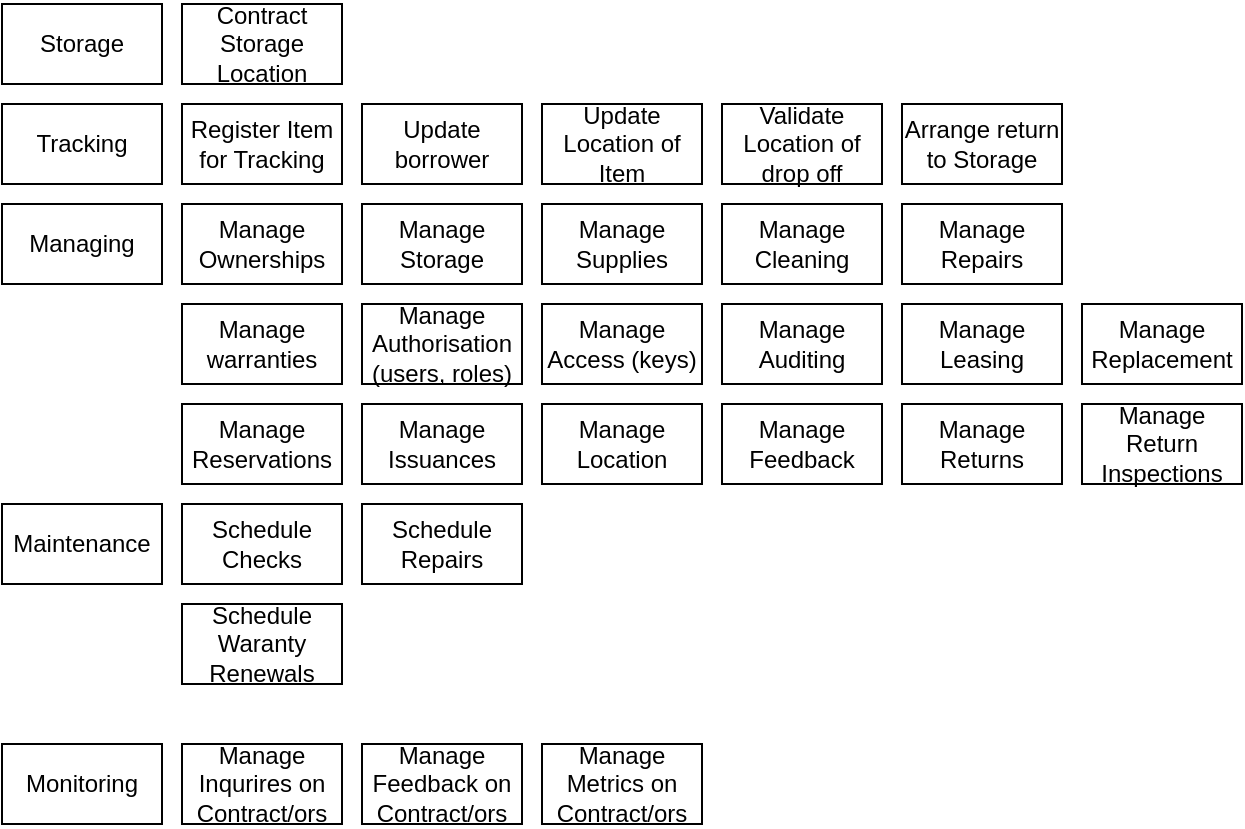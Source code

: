 <mxfile version="18.1.1" type="google"><diagram id="4mwnBP6dpytUwjTtTBPt" name="Fleet"><mxGraphModel grid="1" page="1" gridSize="10" guides="1" tooltips="1" connect="1" arrows="1" fold="1" pageScale="1" pageWidth="827" pageHeight="1169" math="0" shadow="0"><root><mxCell id="XM60UuKWSV43YETC-fOh-0"/><mxCell id="XM60UuKWSV43YETC-fOh-1" parent="XM60UuKWSV43YETC-fOh-0"/><mxCell id="kKXoszoxwUOLqP2EIiU2-0" value="Managing" style="rounded=0;whiteSpace=wrap;html=1;" vertex="1" parent="XM60UuKWSV43YETC-fOh-1"><mxGeometry x="200" y="130" width="80" height="40" as="geometry"/></mxCell><mxCell id="kKXoszoxwUOLqP2EIiU2-1" value="Manage Reservations" style="rounded=0;whiteSpace=wrap;html=1;" vertex="1" parent="XM60UuKWSV43YETC-fOh-1"><mxGeometry x="290" y="230" width="80" height="40" as="geometry"/></mxCell><mxCell id="kKXoszoxwUOLqP2EIiU2-3" value="Schedule Checks" style="rounded=0;whiteSpace=wrap;html=1;" vertex="1" parent="XM60UuKWSV43YETC-fOh-1"><mxGeometry x="290" y="280" width="80" height="40" as="geometry"/></mxCell><mxCell id="kKXoszoxwUOLqP2EIiU2-4" value="Maintenance" style="rounded=0;whiteSpace=wrap;html=1;" vertex="1" parent="XM60UuKWSV43YETC-fOh-1"><mxGeometry x="200" y="280" width="80" height="40" as="geometry"/></mxCell><mxCell id="kKXoszoxwUOLqP2EIiU2-5" value="Schedule Waranty Renewals" style="rounded=0;whiteSpace=wrap;html=1;" vertex="1" parent="XM60UuKWSV43YETC-fOh-1"><mxGeometry x="290" y="330" width="80" height="40" as="geometry"/></mxCell><mxCell id="kKXoszoxwUOLqP2EIiU2-6" value="Schedule Repairs" style="rounded=0;whiteSpace=wrap;html=1;" vertex="1" parent="XM60UuKWSV43YETC-fOh-1"><mxGeometry x="380" y="280" width="80" height="40" as="geometry"/></mxCell><mxCell id="kKXoszoxwUOLqP2EIiU2-8" value="Storage" style="rounded=0;whiteSpace=wrap;html=1;" vertex="1" parent="XM60UuKWSV43YETC-fOh-1"><mxGeometry x="200" y="30" width="80" height="40" as="geometry"/></mxCell><mxCell id="kKXoszoxwUOLqP2EIiU2-9" value="Contract Storage Location" style="rounded=0;whiteSpace=wrap;html=1;" vertex="1" parent="XM60UuKWSV43YETC-fOh-1"><mxGeometry x="290" y="30" width="80" height="40" as="geometry"/></mxCell><mxCell id="kKXoszoxwUOLqP2EIiU2-10" value="Tracking" style="rounded=0;whiteSpace=wrap;html=1;" vertex="1" parent="XM60UuKWSV43YETC-fOh-1"><mxGeometry x="200" y="80" width="80" height="40" as="geometry"/></mxCell><mxCell id="kKXoszoxwUOLqP2EIiU2-11" value="Register Item for Tracking" style="rounded=0;whiteSpace=wrap;html=1;" vertex="1" parent="XM60UuKWSV43YETC-fOh-1"><mxGeometry x="290" y="80" width="80" height="40" as="geometry"/></mxCell><mxCell id="kKXoszoxwUOLqP2EIiU2-12" value="Update borrower" style="rounded=0;whiteSpace=wrap;html=1;" vertex="1" parent="XM60UuKWSV43YETC-fOh-1"><mxGeometry x="380" y="80" width="80" height="40" as="geometry"/></mxCell><mxCell id="kKXoszoxwUOLqP2EIiU2-13" value="Update Location of Item" style="rounded=0;whiteSpace=wrap;html=1;" vertex="1" parent="XM60UuKWSV43YETC-fOh-1"><mxGeometry x="470" y="80" width="80" height="40" as="geometry"/></mxCell><mxCell id="kKXoszoxwUOLqP2EIiU2-14" value="Validate Location of drop off" style="rounded=0;whiteSpace=wrap;html=1;" vertex="1" parent="XM60UuKWSV43YETC-fOh-1"><mxGeometry x="560" y="80" width="80" height="40" as="geometry"/></mxCell><mxCell id="kKXoszoxwUOLqP2EIiU2-15" value="Arrange return to Storage" style="rounded=0;whiteSpace=wrap;html=1;" vertex="1" parent="XM60UuKWSV43YETC-fOh-1"><mxGeometry x="650" y="80" width="80" height="40" as="geometry"/></mxCell><mxCell id="kKXoszoxwUOLqP2EIiU2-16" value="Manage Ownerships" style="rounded=0;whiteSpace=wrap;html=1;" vertex="1" parent="XM60UuKWSV43YETC-fOh-1"><mxGeometry x="290" y="130" width="80" height="40" as="geometry"/></mxCell><mxCell id="kKXoszoxwUOLqP2EIiU2-17" value="Manage Repairs" style="rounded=0;whiteSpace=wrap;html=1;" vertex="1" parent="XM60UuKWSV43YETC-fOh-1"><mxGeometry x="650" y="130" width="80" height="40" as="geometry"/></mxCell><mxCell id="kKXoszoxwUOLqP2EIiU2-18" value="Manage warranties" style="rounded=0;whiteSpace=wrap;html=1;" vertex="1" parent="XM60UuKWSV43YETC-fOh-1"><mxGeometry x="290" y="180" width="80" height="40" as="geometry"/></mxCell><mxCell id="kKXoszoxwUOLqP2EIiU2-19" value="Manage Authorisation (users, roles)" style="rounded=0;whiteSpace=wrap;html=1;" vertex="1" parent="XM60UuKWSV43YETC-fOh-1"><mxGeometry x="380" y="180" width="80" height="40" as="geometry"/></mxCell><mxCell id="kKXoszoxwUOLqP2EIiU2-20" value="Manage Cleaning" style="rounded=0;whiteSpace=wrap;html=1;" vertex="1" parent="XM60UuKWSV43YETC-fOh-1"><mxGeometry x="560" y="130" width="80" height="40" as="geometry"/></mxCell><mxCell id="kKXoszoxwUOLqP2EIiU2-21" value="Manage Supplies" style="rounded=0;whiteSpace=wrap;html=1;" vertex="1" parent="XM60UuKWSV43YETC-fOh-1"><mxGeometry x="470" y="130" width="80" height="40" as="geometry"/></mxCell><mxCell id="kKXoszoxwUOLqP2EIiU2-22" value="Manage Issuances" style="rounded=0;whiteSpace=wrap;html=1;" vertex="1" parent="XM60UuKWSV43YETC-fOh-1"><mxGeometry x="380" y="230" width="80" height="40" as="geometry"/></mxCell><mxCell id="kKXoszoxwUOLqP2EIiU2-23" value="Manage Feedback" style="rounded=0;whiteSpace=wrap;html=1;" vertex="1" parent="XM60UuKWSV43YETC-fOh-1"><mxGeometry x="560" y="230" width="80" height="40" as="geometry"/></mxCell><mxCell id="kKXoszoxwUOLqP2EIiU2-24" value="Manage Location" style="rounded=0;whiteSpace=wrap;html=1;" vertex="1" parent="XM60UuKWSV43YETC-fOh-1"><mxGeometry x="470" y="230" width="80" height="40" as="geometry"/></mxCell><mxCell id="kKXoszoxwUOLqP2EIiU2-25" value="Manage Returns" style="rounded=0;whiteSpace=wrap;html=1;" vertex="1" parent="XM60UuKWSV43YETC-fOh-1"><mxGeometry x="650" y="230" width="80" height="40" as="geometry"/></mxCell><mxCell id="kKXoszoxwUOLqP2EIiU2-26" value="Manage Return Inspections" style="rounded=0;whiteSpace=wrap;html=1;" vertex="1" parent="XM60UuKWSV43YETC-fOh-1"><mxGeometry x="740" y="230" width="80" height="40" as="geometry"/></mxCell><mxCell id="kKXoszoxwUOLqP2EIiU2-27" value="Manage Access (keys)" style="rounded=0;whiteSpace=wrap;html=1;" vertex="1" parent="XM60UuKWSV43YETC-fOh-1"><mxGeometry x="470" y="180" width="80" height="40" as="geometry"/></mxCell><mxCell id="kKXoszoxwUOLqP2EIiU2-28" value="Manage Storage" style="rounded=0;whiteSpace=wrap;html=1;" vertex="1" parent="XM60UuKWSV43YETC-fOh-1"><mxGeometry x="380" y="130" width="80" height="40" as="geometry"/></mxCell><mxCell id="kKXoszoxwUOLqP2EIiU2-29" value="Manage Auditing" style="rounded=0;whiteSpace=wrap;html=1;" vertex="1" parent="XM60UuKWSV43YETC-fOh-1"><mxGeometry x="560" y="180" width="80" height="40" as="geometry"/></mxCell><mxCell id="kKXoszoxwUOLqP2EIiU2-30" value="Manage Leasing" style="rounded=0;whiteSpace=wrap;html=1;" vertex="1" parent="XM60UuKWSV43YETC-fOh-1"><mxGeometry x="650" y="180" width="80" height="40" as="geometry"/></mxCell><mxCell id="kKXoszoxwUOLqP2EIiU2-31" value="Manage Replacement" style="rounded=0;whiteSpace=wrap;html=1;" vertex="1" parent="XM60UuKWSV43YETC-fOh-1"><mxGeometry x="740" y="180" width="80" height="40" as="geometry"/></mxCell><mxCell id="i2yOvM7cSFk2cGIHw35I-0" value="Manage Feedback on Contract/ors" style="rounded=0;whiteSpace=wrap;html=1;" vertex="1" parent="XM60UuKWSV43YETC-fOh-1"><mxGeometry x="380" y="400" width="80" height="40" as="geometry"/></mxCell><mxCell id="i2yOvM7cSFk2cGIHw35I-1" value="Manage Metrics on Contract/ors" style="rounded=0;whiteSpace=wrap;html=1;" vertex="1" parent="XM60UuKWSV43YETC-fOh-1"><mxGeometry x="470" y="400" width="80" height="40" as="geometry"/></mxCell><mxCell id="i2yOvM7cSFk2cGIHw35I-2" value="Monitoring" style="rounded=0;whiteSpace=wrap;html=1;" vertex="1" parent="XM60UuKWSV43YETC-fOh-1"><mxGeometry x="200" y="400" width="80" height="40" as="geometry"/></mxCell><mxCell id="i2yOvM7cSFk2cGIHw35I-3" value="Manage Inqurires on Contract/ors" style="rounded=0;whiteSpace=wrap;html=1;" vertex="1" parent="XM60UuKWSV43YETC-fOh-1"><mxGeometry x="290" y="400" width="80" height="40" as="geometry"/></mxCell></root></mxGraphModel></diagram></mxfile>